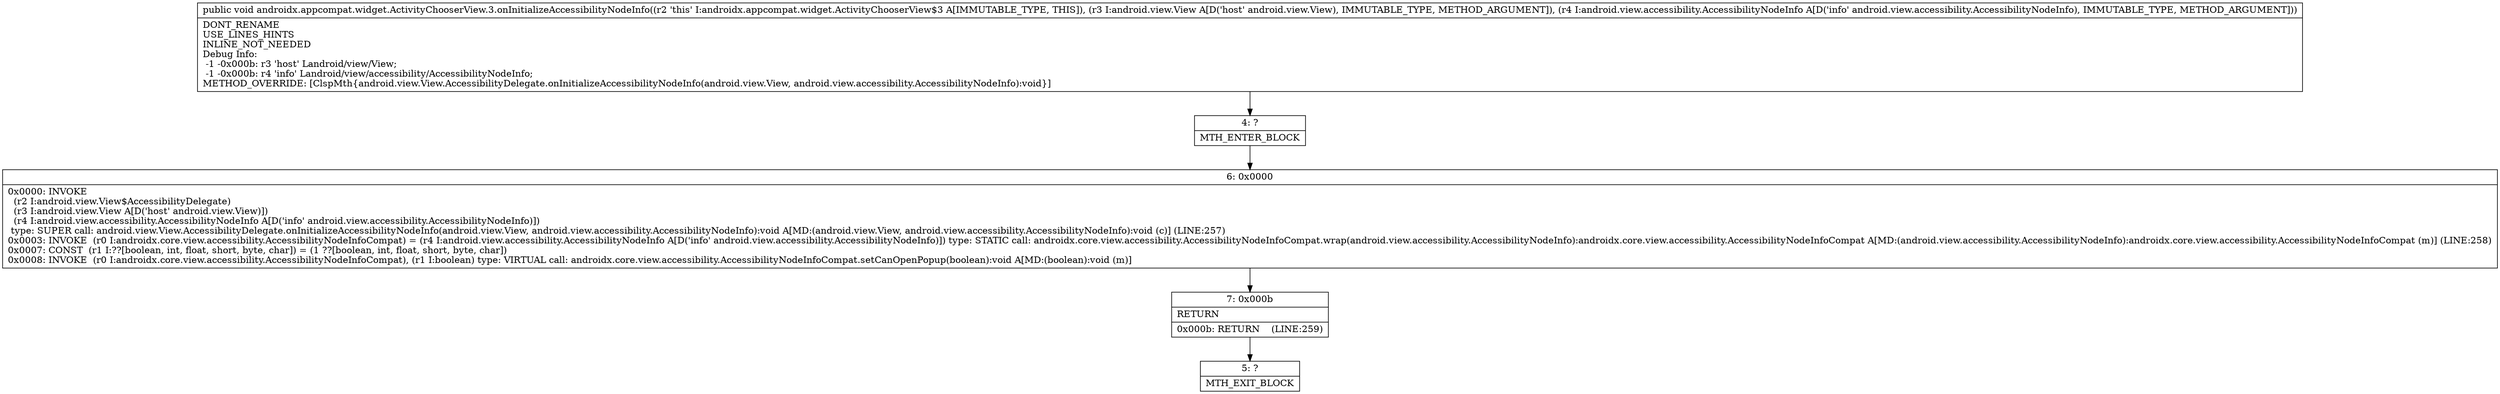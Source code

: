 digraph "CFG forandroidx.appcompat.widget.ActivityChooserView.3.onInitializeAccessibilityNodeInfo(Landroid\/view\/View;Landroid\/view\/accessibility\/AccessibilityNodeInfo;)V" {
Node_4 [shape=record,label="{4\:\ ?|MTH_ENTER_BLOCK\l}"];
Node_6 [shape=record,label="{6\:\ 0x0000|0x0000: INVOKE  \l  (r2 I:android.view.View$AccessibilityDelegate)\l  (r3 I:android.view.View A[D('host' android.view.View)])\l  (r4 I:android.view.accessibility.AccessibilityNodeInfo A[D('info' android.view.accessibility.AccessibilityNodeInfo)])\l type: SUPER call: android.view.View.AccessibilityDelegate.onInitializeAccessibilityNodeInfo(android.view.View, android.view.accessibility.AccessibilityNodeInfo):void A[MD:(android.view.View, android.view.accessibility.AccessibilityNodeInfo):void (c)] (LINE:257)\l0x0003: INVOKE  (r0 I:androidx.core.view.accessibility.AccessibilityNodeInfoCompat) = (r4 I:android.view.accessibility.AccessibilityNodeInfo A[D('info' android.view.accessibility.AccessibilityNodeInfo)]) type: STATIC call: androidx.core.view.accessibility.AccessibilityNodeInfoCompat.wrap(android.view.accessibility.AccessibilityNodeInfo):androidx.core.view.accessibility.AccessibilityNodeInfoCompat A[MD:(android.view.accessibility.AccessibilityNodeInfo):androidx.core.view.accessibility.AccessibilityNodeInfoCompat (m)] (LINE:258)\l0x0007: CONST  (r1 I:??[boolean, int, float, short, byte, char]) = (1 ??[boolean, int, float, short, byte, char]) \l0x0008: INVOKE  (r0 I:androidx.core.view.accessibility.AccessibilityNodeInfoCompat), (r1 I:boolean) type: VIRTUAL call: androidx.core.view.accessibility.AccessibilityNodeInfoCompat.setCanOpenPopup(boolean):void A[MD:(boolean):void (m)]\l}"];
Node_7 [shape=record,label="{7\:\ 0x000b|RETURN\l|0x000b: RETURN    (LINE:259)\l}"];
Node_5 [shape=record,label="{5\:\ ?|MTH_EXIT_BLOCK\l}"];
MethodNode[shape=record,label="{public void androidx.appcompat.widget.ActivityChooserView.3.onInitializeAccessibilityNodeInfo((r2 'this' I:androidx.appcompat.widget.ActivityChooserView$3 A[IMMUTABLE_TYPE, THIS]), (r3 I:android.view.View A[D('host' android.view.View), IMMUTABLE_TYPE, METHOD_ARGUMENT]), (r4 I:android.view.accessibility.AccessibilityNodeInfo A[D('info' android.view.accessibility.AccessibilityNodeInfo), IMMUTABLE_TYPE, METHOD_ARGUMENT]))  | DONT_RENAME\lUSE_LINES_HINTS\lINLINE_NOT_NEEDED\lDebug Info:\l  \-1 \-0x000b: r3 'host' Landroid\/view\/View;\l  \-1 \-0x000b: r4 'info' Landroid\/view\/accessibility\/AccessibilityNodeInfo;\lMETHOD_OVERRIDE: [ClspMth\{android.view.View.AccessibilityDelegate.onInitializeAccessibilityNodeInfo(android.view.View, android.view.accessibility.AccessibilityNodeInfo):void\}]\l}"];
MethodNode -> Node_4;Node_4 -> Node_6;
Node_6 -> Node_7;
Node_7 -> Node_5;
}

